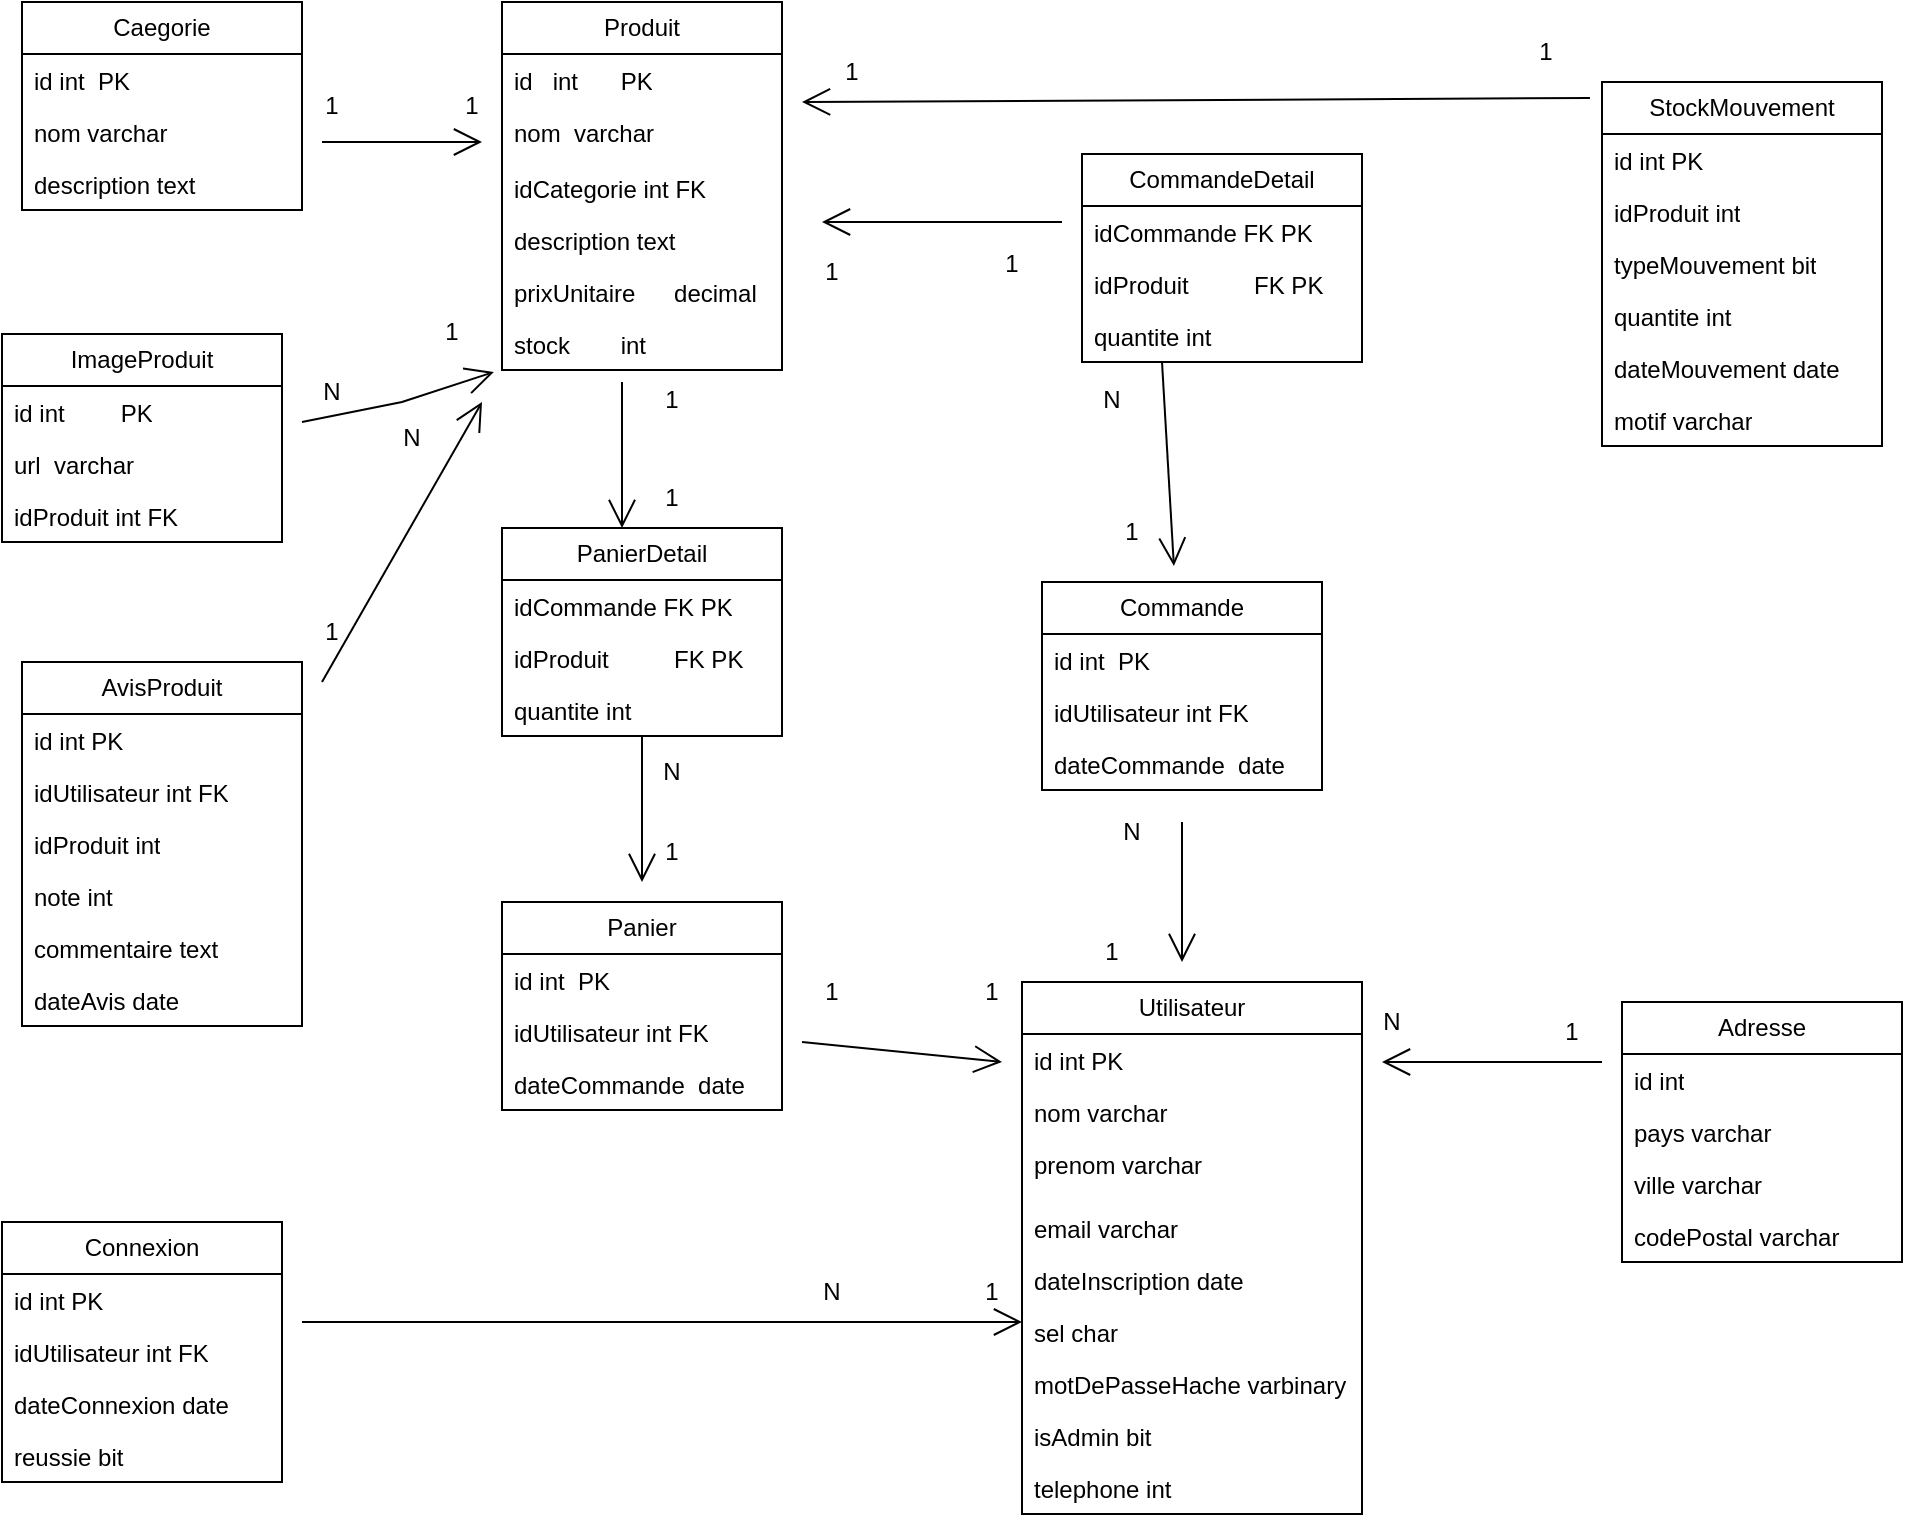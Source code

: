 <mxfile version="28.2.7">
  <diagram name="Page-1" id="VyJme_h8lc75KpWkX4Be">
    <mxGraphModel dx="1418" dy="756" grid="1" gridSize="10" guides="1" tooltips="1" connect="1" arrows="1" fold="1" page="1" pageScale="1" pageWidth="827" pageHeight="1169" math="0" shadow="0">
      <root>
        <mxCell id="0" />
        <mxCell id="1" parent="0" />
        <mxCell id="xXePsjcxMu2Xl0pwK97D-1" value="Produit" style="swimlane;fontStyle=0;childLayout=stackLayout;horizontal=1;startSize=26;fillColor=none;horizontalStack=0;resizeParent=1;resizeParentMax=0;resizeLast=0;collapsible=1;marginBottom=0;whiteSpace=wrap;html=1;" vertex="1" parent="1">
          <mxGeometry x="290" y="60" width="140" height="184" as="geometry" />
        </mxCell>
        <mxCell id="xXePsjcxMu2Xl0pwK97D-2" value="id&amp;nbsp; &amp;nbsp;int&lt;span style=&quot;white-space: pre;&quot;&gt;&#x9;&lt;/span&gt;PK" style="text;strokeColor=none;fillColor=none;align=left;verticalAlign=top;spacingLeft=4;spacingRight=4;overflow=hidden;rotatable=0;points=[[0,0.5],[1,0.5]];portConstraint=eastwest;whiteSpace=wrap;html=1;" vertex="1" parent="xXePsjcxMu2Xl0pwK97D-1">
          <mxGeometry y="26" width="140" height="26" as="geometry" />
        </mxCell>
        <mxCell id="xXePsjcxMu2Xl0pwK97D-3" value="nom&amp;nbsp; varchar" style="text;strokeColor=none;fillColor=none;align=left;verticalAlign=top;spacingLeft=4;spacingRight=4;overflow=hidden;rotatable=0;points=[[0,0.5],[1,0.5]];portConstraint=eastwest;whiteSpace=wrap;html=1;" vertex="1" parent="xXePsjcxMu2Xl0pwK97D-1">
          <mxGeometry y="52" width="140" height="28" as="geometry" />
        </mxCell>
        <mxCell id="xXePsjcxMu2Xl0pwK97D-4" value="idCategorie int FK" style="text;strokeColor=none;fillColor=none;align=left;verticalAlign=top;spacingLeft=4;spacingRight=4;overflow=hidden;rotatable=0;points=[[0,0.5],[1,0.5]];portConstraint=eastwest;whiteSpace=wrap;html=1;" vertex="1" parent="xXePsjcxMu2Xl0pwK97D-1">
          <mxGeometry y="80" width="140" height="26" as="geometry" />
        </mxCell>
        <mxCell id="xXePsjcxMu2Xl0pwK97D-13" value="description text" style="text;strokeColor=none;fillColor=none;align=left;verticalAlign=top;spacingLeft=4;spacingRight=4;overflow=hidden;rotatable=0;points=[[0,0.5],[1,0.5]];portConstraint=eastwest;whiteSpace=wrap;html=1;" vertex="1" parent="xXePsjcxMu2Xl0pwK97D-1">
          <mxGeometry y="106" width="140" height="26" as="geometry" />
        </mxCell>
        <mxCell id="xXePsjcxMu2Xl0pwK97D-34" value="prixUnitaire&lt;span style=&quot;white-space: pre;&quot;&gt;&#x9;&lt;/span&gt;decimal" style="text;strokeColor=none;fillColor=none;align=left;verticalAlign=top;spacingLeft=4;spacingRight=4;overflow=hidden;rotatable=0;points=[[0,0.5],[1,0.5]];portConstraint=eastwest;whiteSpace=wrap;html=1;" vertex="1" parent="xXePsjcxMu2Xl0pwK97D-1">
          <mxGeometry y="132" width="140" height="26" as="geometry" />
        </mxCell>
        <mxCell id="xXePsjcxMu2Xl0pwK97D-35" value="stock&lt;span style=&quot;white-space: pre;&quot;&gt;&#x9;&lt;/span&gt;int" style="text;strokeColor=none;fillColor=none;align=left;verticalAlign=top;spacingLeft=4;spacingRight=4;overflow=hidden;rotatable=0;points=[[0,0.5],[1,0.5]];portConstraint=eastwest;whiteSpace=wrap;html=1;" vertex="1" parent="xXePsjcxMu2Xl0pwK97D-1">
          <mxGeometry y="158" width="140" height="26" as="geometry" />
        </mxCell>
        <mxCell id="xXePsjcxMu2Xl0pwK97D-5" value="Utilisateur" style="swimlane;fontStyle=0;childLayout=stackLayout;horizontal=1;startSize=26;fillColor=none;horizontalStack=0;resizeParent=1;resizeParentMax=0;resizeLast=0;collapsible=1;marginBottom=0;whiteSpace=wrap;html=1;" vertex="1" parent="1">
          <mxGeometry x="550" y="550" width="170" height="266" as="geometry" />
        </mxCell>
        <mxCell id="xXePsjcxMu2Xl0pwK97D-6" value="id int PK" style="text;strokeColor=none;fillColor=none;align=left;verticalAlign=top;spacingLeft=4;spacingRight=4;overflow=hidden;rotatable=0;points=[[0,0.5],[1,0.5]];portConstraint=eastwest;whiteSpace=wrap;html=1;" vertex="1" parent="xXePsjcxMu2Xl0pwK97D-5">
          <mxGeometry y="26" width="170" height="26" as="geometry" />
        </mxCell>
        <mxCell id="xXePsjcxMu2Xl0pwK97D-7" value="nom varchar" style="text;strokeColor=none;fillColor=none;align=left;verticalAlign=top;spacingLeft=4;spacingRight=4;overflow=hidden;rotatable=0;points=[[0,0.5],[1,0.5]];portConstraint=eastwest;whiteSpace=wrap;html=1;" vertex="1" parent="xXePsjcxMu2Xl0pwK97D-5">
          <mxGeometry y="52" width="170" height="26" as="geometry" />
        </mxCell>
        <mxCell id="xXePsjcxMu2Xl0pwK97D-8" value="prenom varchar" style="text;strokeColor=none;fillColor=none;align=left;verticalAlign=top;spacingLeft=4;spacingRight=4;overflow=hidden;rotatable=0;points=[[0,0.5],[1,0.5]];portConstraint=eastwest;whiteSpace=wrap;html=1;" vertex="1" parent="xXePsjcxMu2Xl0pwK97D-5">
          <mxGeometry y="78" width="170" height="32" as="geometry" />
        </mxCell>
        <mxCell id="xXePsjcxMu2Xl0pwK97D-14" value="email varchar&lt;span style=&quot;color: rgba(0, 0, 0, 0); font-family: monospace; font-size: 0px; text-wrap-mode: nowrap;&quot;&gt;%3CmxGraphModel%3E%3Croot%3E%3CmxCell%20id%3D%220%22%2F%3E%3CmxCell%20id%3D%221%22%20parent%3D%220%22%2F%3E%3CmxCell%20id%3D%222%22%20value%3D%22categorie%20int%20FK%22%20style%3D%22text%3BstrokeColor%3Dnone%3BfillColor%3Dnone%3Balign%3Dleft%3BverticalAlign%3Dtop%3BspacingLeft%3D4%3BspacingRight%3D4%3Boverflow%3Dhidden%3Brotatable%3D0%3Bpoints%3D%5B%5B0%2C0.5%5D%2C%5B1%2C0.5%5D%5D%3BportConstraint%3Deastwest%3BwhiteSpace%3Dwrap%3Bhtml%3D1%3B%22%20vertex%3D%221%22%20parent%3D%221%22%3E%3CmxGeometry%20x%3D%22340%22%20y%3D%22420%22%20width%3D%22140%22%20height%3D%2226%22%20as%3D%22geometry%22%2F%3E%3C%2FmxCell%3E%3C%2Froot%3E%3C%2FmxGraphModel%3E&lt;/span&gt;" style="text;strokeColor=none;fillColor=none;align=left;verticalAlign=top;spacingLeft=4;spacingRight=4;overflow=hidden;rotatable=0;points=[[0,0.5],[1,0.5]];portConstraint=eastwest;whiteSpace=wrap;html=1;" vertex="1" parent="xXePsjcxMu2Xl0pwK97D-5">
          <mxGeometry y="110" width="170" height="26" as="geometry" />
        </mxCell>
        <mxCell id="xXePsjcxMu2Xl0pwK97D-41" value="dateInscription date" style="text;strokeColor=none;fillColor=none;align=left;verticalAlign=top;spacingLeft=4;spacingRight=4;overflow=hidden;rotatable=0;points=[[0,0.5],[1,0.5]];portConstraint=eastwest;whiteSpace=wrap;html=1;" vertex="1" parent="xXePsjcxMu2Xl0pwK97D-5">
          <mxGeometry y="136" width="170" height="26" as="geometry" />
        </mxCell>
        <mxCell id="xXePsjcxMu2Xl0pwK97D-17" value="sel char" style="text;strokeColor=none;fillColor=none;align=left;verticalAlign=top;spacingLeft=4;spacingRight=4;overflow=hidden;rotatable=0;points=[[0,0.5],[1,0.5]];portConstraint=eastwest;whiteSpace=wrap;html=1;" vertex="1" parent="xXePsjcxMu2Xl0pwK97D-5">
          <mxGeometry y="162" width="170" height="26" as="geometry" />
        </mxCell>
        <mxCell id="xXePsjcxMu2Xl0pwK97D-15" value="motDePasseHache varbinary" style="text;strokeColor=none;fillColor=none;align=left;verticalAlign=top;spacingLeft=4;spacingRight=4;overflow=hidden;rotatable=0;points=[[0,0.5],[1,0.5]];portConstraint=eastwest;whiteSpace=wrap;html=1;" vertex="1" parent="xXePsjcxMu2Xl0pwK97D-5">
          <mxGeometry y="188" width="170" height="26" as="geometry" />
        </mxCell>
        <mxCell id="xXePsjcxMu2Xl0pwK97D-39" value="isAdmin bit" style="text;strokeColor=none;fillColor=none;align=left;verticalAlign=top;spacingLeft=4;spacingRight=4;overflow=hidden;rotatable=0;points=[[0,0.5],[1,0.5]];portConstraint=eastwest;whiteSpace=wrap;html=1;" vertex="1" parent="xXePsjcxMu2Xl0pwK97D-5">
          <mxGeometry y="214" width="170" height="26" as="geometry" />
        </mxCell>
        <mxCell id="xXePsjcxMu2Xl0pwK97D-40" value="telephone int" style="text;strokeColor=none;fillColor=none;align=left;verticalAlign=top;spacingLeft=4;spacingRight=4;overflow=hidden;rotatable=0;points=[[0,0.5],[1,0.5]];portConstraint=eastwest;whiteSpace=wrap;html=1;" vertex="1" parent="xXePsjcxMu2Xl0pwK97D-5">
          <mxGeometry y="240" width="170" height="26" as="geometry" />
        </mxCell>
        <mxCell id="xXePsjcxMu2Xl0pwK97D-9" value="Caegorie" style="swimlane;fontStyle=0;childLayout=stackLayout;horizontal=1;startSize=26;fillColor=none;horizontalStack=0;resizeParent=1;resizeParentMax=0;resizeLast=0;collapsible=1;marginBottom=0;whiteSpace=wrap;html=1;" vertex="1" parent="1">
          <mxGeometry x="50" y="60" width="140" height="104" as="geometry" />
        </mxCell>
        <mxCell id="xXePsjcxMu2Xl0pwK97D-10" value="id int&amp;nbsp; PK" style="text;strokeColor=none;fillColor=none;align=left;verticalAlign=top;spacingLeft=4;spacingRight=4;overflow=hidden;rotatable=0;points=[[0,0.5],[1,0.5]];portConstraint=eastwest;whiteSpace=wrap;html=1;" vertex="1" parent="xXePsjcxMu2Xl0pwK97D-9">
          <mxGeometry y="26" width="140" height="26" as="geometry" />
        </mxCell>
        <mxCell id="xXePsjcxMu2Xl0pwK97D-11" value="nom varchar" style="text;strokeColor=none;fillColor=none;align=left;verticalAlign=top;spacingLeft=4;spacingRight=4;overflow=hidden;rotatable=0;points=[[0,0.5],[1,0.5]];portConstraint=eastwest;whiteSpace=wrap;html=1;" vertex="1" parent="xXePsjcxMu2Xl0pwK97D-9">
          <mxGeometry y="52" width="140" height="26" as="geometry" />
        </mxCell>
        <mxCell id="xXePsjcxMu2Xl0pwK97D-24" value="" style="endArrow=open;endFill=1;endSize=12;html=1;rounded=0;" edge="1" parent="xXePsjcxMu2Xl0pwK97D-9">
          <mxGeometry width="160" relative="1" as="geometry">
            <mxPoint x="150" y="70" as="sourcePoint" />
            <mxPoint x="230" y="70" as="targetPoint" />
          </mxGeometry>
        </mxCell>
        <mxCell id="xXePsjcxMu2Xl0pwK97D-23" value="description text" style="text;strokeColor=none;fillColor=none;align=left;verticalAlign=top;spacingLeft=4;spacingRight=4;overflow=hidden;rotatable=0;points=[[0,0.5],[1,0.5]];portConstraint=eastwest;whiteSpace=wrap;html=1;" vertex="1" parent="xXePsjcxMu2Xl0pwK97D-9">
          <mxGeometry y="78" width="140" height="26" as="geometry" />
        </mxCell>
        <mxCell id="xXePsjcxMu2Xl0pwK97D-18" value="Commande" style="swimlane;fontStyle=0;childLayout=stackLayout;horizontal=1;startSize=26;fillColor=none;horizontalStack=0;resizeParent=1;resizeParentMax=0;resizeLast=0;collapsible=1;marginBottom=0;whiteSpace=wrap;html=1;" vertex="1" parent="1">
          <mxGeometry x="560" y="350" width="140" height="104" as="geometry" />
        </mxCell>
        <mxCell id="xXePsjcxMu2Xl0pwK97D-19" value="id int&amp;nbsp; PK" style="text;strokeColor=none;fillColor=none;align=left;verticalAlign=top;spacingLeft=4;spacingRight=4;overflow=hidden;rotatable=0;points=[[0,0.5],[1,0.5]];portConstraint=eastwest;whiteSpace=wrap;html=1;" vertex="1" parent="xXePsjcxMu2Xl0pwK97D-18">
          <mxGeometry y="26" width="140" height="26" as="geometry" />
        </mxCell>
        <mxCell id="xXePsjcxMu2Xl0pwK97D-20" value="idUtilisateur int FK" style="text;strokeColor=none;fillColor=none;align=left;verticalAlign=top;spacingLeft=4;spacingRight=4;overflow=hidden;rotatable=0;points=[[0,0.5],[1,0.5]];portConstraint=eastwest;whiteSpace=wrap;html=1;" vertex="1" parent="xXePsjcxMu2Xl0pwK97D-18">
          <mxGeometry y="52" width="140" height="26" as="geometry" />
        </mxCell>
        <mxCell id="xXePsjcxMu2Xl0pwK97D-21" value="dateCommande&amp;nbsp; date" style="text;strokeColor=none;fillColor=none;align=left;verticalAlign=top;spacingLeft=4;spacingRight=4;overflow=hidden;rotatable=0;points=[[0,0.5],[1,0.5]];portConstraint=eastwest;whiteSpace=wrap;html=1;" vertex="1" parent="xXePsjcxMu2Xl0pwK97D-18">
          <mxGeometry y="78" width="140" height="26" as="geometry" />
        </mxCell>
        <mxCell id="xXePsjcxMu2Xl0pwK97D-25" value="ImageProduit" style="swimlane;fontStyle=0;childLayout=stackLayout;horizontal=1;startSize=26;fillColor=none;horizontalStack=0;resizeParent=1;resizeParentMax=0;resizeLast=0;collapsible=1;marginBottom=0;whiteSpace=wrap;html=1;" vertex="1" parent="1">
          <mxGeometry x="40" y="226" width="140" height="104" as="geometry" />
        </mxCell>
        <mxCell id="xXePsjcxMu2Xl0pwK97D-26" value="id int&amp;nbsp;&lt;span style=&quot;white-space: pre;&quot;&gt;&#x9;&lt;/span&gt;PK" style="text;strokeColor=none;fillColor=none;align=left;verticalAlign=top;spacingLeft=4;spacingRight=4;overflow=hidden;rotatable=0;points=[[0,0.5],[1,0.5]];portConstraint=eastwest;whiteSpace=wrap;html=1;" vertex="1" parent="xXePsjcxMu2Xl0pwK97D-25">
          <mxGeometry y="26" width="140" height="26" as="geometry" />
        </mxCell>
        <mxCell id="xXePsjcxMu2Xl0pwK97D-27" value="url&amp;nbsp; varchar" style="text;strokeColor=none;fillColor=none;align=left;verticalAlign=top;spacingLeft=4;spacingRight=4;overflow=hidden;rotatable=0;points=[[0,0.5],[1,0.5]];portConstraint=eastwest;whiteSpace=wrap;html=1;" vertex="1" parent="xXePsjcxMu2Xl0pwK97D-25">
          <mxGeometry y="52" width="140" height="26" as="geometry" />
        </mxCell>
        <mxCell id="xXePsjcxMu2Xl0pwK97D-28" value="idProduit int FK" style="text;strokeColor=none;fillColor=none;align=left;verticalAlign=top;spacingLeft=4;spacingRight=4;overflow=hidden;rotatable=0;points=[[0,0.5],[1,0.5]];portConstraint=eastwest;whiteSpace=wrap;html=1;" vertex="1" parent="xXePsjcxMu2Xl0pwK97D-25">
          <mxGeometry y="78" width="140" height="26" as="geometry" />
        </mxCell>
        <mxCell id="xXePsjcxMu2Xl0pwK97D-29" value="CommandeDetail" style="swimlane;fontStyle=0;childLayout=stackLayout;horizontal=1;startSize=26;fillColor=none;horizontalStack=0;resizeParent=1;resizeParentMax=0;resizeLast=0;collapsible=1;marginBottom=0;whiteSpace=wrap;html=1;" vertex="1" parent="1">
          <mxGeometry x="580" y="136" width="140" height="104" as="geometry" />
        </mxCell>
        <mxCell id="xXePsjcxMu2Xl0pwK97D-30" value="idCommande FK PK" style="text;strokeColor=none;fillColor=none;align=left;verticalAlign=top;spacingLeft=4;spacingRight=4;overflow=hidden;rotatable=0;points=[[0,0.5],[1,0.5]];portConstraint=eastwest;whiteSpace=wrap;html=1;" vertex="1" parent="xXePsjcxMu2Xl0pwK97D-29">
          <mxGeometry y="26" width="140" height="26" as="geometry" />
        </mxCell>
        <mxCell id="xXePsjcxMu2Xl0pwK97D-31" value="idProduit&lt;span style=&quot;white-space: pre;&quot;&gt;&#x9;&lt;/span&gt;&lt;span style=&quot;white-space: pre;&quot;&gt;&#x9;&lt;/span&gt;FK PK" style="text;strokeColor=none;fillColor=none;align=left;verticalAlign=top;spacingLeft=4;spacingRight=4;overflow=hidden;rotatable=0;points=[[0,0.5],[1,0.5]];portConstraint=eastwest;whiteSpace=wrap;html=1;" vertex="1" parent="xXePsjcxMu2Xl0pwK97D-29">
          <mxGeometry y="52" width="140" height="26" as="geometry" />
        </mxCell>
        <mxCell id="xXePsjcxMu2Xl0pwK97D-32" value="quantite int" style="text;strokeColor=none;fillColor=none;align=left;verticalAlign=top;spacingLeft=4;spacingRight=4;overflow=hidden;rotatable=0;points=[[0,0.5],[1,0.5]];portConstraint=eastwest;whiteSpace=wrap;html=1;" vertex="1" parent="xXePsjcxMu2Xl0pwK97D-29">
          <mxGeometry y="78" width="140" height="26" as="geometry" />
        </mxCell>
        <mxCell id="xXePsjcxMu2Xl0pwK97D-36" value="" style="endArrow=open;endFill=1;endSize=12;html=1;rounded=0;entryX=-0.029;entryY=1.038;entryDx=0;entryDy=0;entryPerimeter=0;" edge="1" parent="1" target="xXePsjcxMu2Xl0pwK97D-35">
          <mxGeometry width="160" relative="1" as="geometry">
            <mxPoint x="190" y="270" as="sourcePoint" />
            <mxPoint x="340" y="240" as="targetPoint" />
            <Array as="points">
              <mxPoint x="240" y="260" />
            </Array>
          </mxGeometry>
        </mxCell>
        <mxCell id="xXePsjcxMu2Xl0pwK97D-37" value="" style="endArrow=open;endFill=1;endSize=12;html=1;rounded=0;" edge="1" parent="1">
          <mxGeometry width="160" relative="1" as="geometry">
            <mxPoint x="570" y="170" as="sourcePoint" />
            <mxPoint x="450" y="170" as="targetPoint" />
          </mxGeometry>
        </mxCell>
        <mxCell id="xXePsjcxMu2Xl0pwK97D-38" value="" style="endArrow=open;endFill=1;endSize=12;html=1;rounded=0;entryX=0.471;entryY=-0.077;entryDx=0;entryDy=0;entryPerimeter=0;" edge="1" parent="1" target="xXePsjcxMu2Xl0pwK97D-18">
          <mxGeometry width="160" relative="1" as="geometry">
            <mxPoint x="620" y="240" as="sourcePoint" />
            <mxPoint x="660" y="260" as="targetPoint" />
          </mxGeometry>
        </mxCell>
        <mxCell id="xXePsjcxMu2Xl0pwK97D-42" value="" style="endArrow=open;endFill=1;endSize=12;html=1;rounded=0;" edge="1" parent="1">
          <mxGeometry width="160" relative="1" as="geometry">
            <mxPoint x="630" y="470" as="sourcePoint" />
            <mxPoint x="630" y="540" as="targetPoint" />
          </mxGeometry>
        </mxCell>
        <mxCell id="xXePsjcxMu2Xl0pwK97D-46" value="N" style="text;html=1;whiteSpace=wrap;strokeColor=none;fillColor=none;align=center;verticalAlign=middle;rounded=0;" vertex="1" parent="1">
          <mxGeometry x="590" y="460" width="30" height="30" as="geometry" />
        </mxCell>
        <mxCell id="xXePsjcxMu2Xl0pwK97D-47" value="1" style="text;html=1;whiteSpace=wrap;strokeColor=none;fillColor=none;align=center;verticalAlign=middle;rounded=0;" vertex="1" parent="1">
          <mxGeometry x="590" y="310" width="30" height="30" as="geometry" />
        </mxCell>
        <mxCell id="xXePsjcxMu2Xl0pwK97D-49" value="1" style="text;html=1;whiteSpace=wrap;strokeColor=none;fillColor=none;align=center;verticalAlign=middle;rounded=0;" vertex="1" parent="1">
          <mxGeometry x="530" y="176" width="30" height="30" as="geometry" />
        </mxCell>
        <mxCell id="xXePsjcxMu2Xl0pwK97D-50" value="1" style="text;html=1;whiteSpace=wrap;strokeColor=none;fillColor=none;align=center;verticalAlign=middle;rounded=0;" vertex="1" parent="1">
          <mxGeometry x="440" y="180" width="30" height="30" as="geometry" />
        </mxCell>
        <mxCell id="xXePsjcxMu2Xl0pwK97D-51" value="1" style="text;html=1;whiteSpace=wrap;strokeColor=none;fillColor=none;align=center;verticalAlign=middle;rounded=0;" vertex="1" parent="1">
          <mxGeometry x="260" y="97" width="30" height="30" as="geometry" />
        </mxCell>
        <mxCell id="xXePsjcxMu2Xl0pwK97D-53" value="1" style="text;html=1;whiteSpace=wrap;strokeColor=none;fillColor=none;align=center;verticalAlign=middle;rounded=0;" vertex="1" parent="1">
          <mxGeometry x="190" y="97" width="30" height="30" as="geometry" />
        </mxCell>
        <mxCell id="xXePsjcxMu2Xl0pwK97D-54" value="N" style="text;html=1;whiteSpace=wrap;strokeColor=none;fillColor=none;align=center;verticalAlign=middle;rounded=0;" vertex="1" parent="1">
          <mxGeometry x="190" y="240" width="30" height="30" as="geometry" />
        </mxCell>
        <mxCell id="xXePsjcxMu2Xl0pwK97D-55" value="1" style="text;html=1;whiteSpace=wrap;strokeColor=none;fillColor=none;align=center;verticalAlign=middle;rounded=0;" vertex="1" parent="1">
          <mxGeometry x="250" y="210" width="30" height="30" as="geometry" />
        </mxCell>
        <mxCell id="xXePsjcxMu2Xl0pwK97D-56" value="Connexion" style="swimlane;fontStyle=0;childLayout=stackLayout;horizontal=1;startSize=26;fillColor=none;horizontalStack=0;resizeParent=1;resizeParentMax=0;resizeLast=0;collapsible=1;marginBottom=0;whiteSpace=wrap;html=1;" vertex="1" parent="1">
          <mxGeometry x="40" y="670" width="140" height="130" as="geometry" />
        </mxCell>
        <mxCell id="xXePsjcxMu2Xl0pwK97D-57" value="id int PK" style="text;strokeColor=none;fillColor=none;align=left;verticalAlign=top;spacingLeft=4;spacingRight=4;overflow=hidden;rotatable=0;points=[[0,0.5],[1,0.5]];portConstraint=eastwest;whiteSpace=wrap;html=1;" vertex="1" parent="xXePsjcxMu2Xl0pwK97D-56">
          <mxGeometry y="26" width="140" height="26" as="geometry" />
        </mxCell>
        <mxCell id="xXePsjcxMu2Xl0pwK97D-58" value="idUtilisateur int FK" style="text;strokeColor=none;fillColor=none;align=left;verticalAlign=top;spacingLeft=4;spacingRight=4;overflow=hidden;rotatable=0;points=[[0,0.5],[1,0.5]];portConstraint=eastwest;whiteSpace=wrap;html=1;" vertex="1" parent="xXePsjcxMu2Xl0pwK97D-56">
          <mxGeometry y="52" width="140" height="26" as="geometry" />
        </mxCell>
        <mxCell id="xXePsjcxMu2Xl0pwK97D-61" value="dateConnexion date" style="text;strokeColor=none;fillColor=none;align=left;verticalAlign=top;spacingLeft=4;spacingRight=4;overflow=hidden;rotatable=0;points=[[0,0.5],[1,0.5]];portConstraint=eastwest;whiteSpace=wrap;html=1;" vertex="1" parent="xXePsjcxMu2Xl0pwK97D-56">
          <mxGeometry y="78" width="140" height="26" as="geometry" />
        </mxCell>
        <mxCell id="xXePsjcxMu2Xl0pwK97D-59" value="reussie bit" style="text;strokeColor=none;fillColor=none;align=left;verticalAlign=top;spacingLeft=4;spacingRight=4;overflow=hidden;rotatable=0;points=[[0,0.5],[1,0.5]];portConstraint=eastwest;whiteSpace=wrap;html=1;" vertex="1" parent="xXePsjcxMu2Xl0pwK97D-56">
          <mxGeometry y="104" width="140" height="26" as="geometry" />
        </mxCell>
        <mxCell id="xXePsjcxMu2Xl0pwK97D-66" value="PanierDetail" style="swimlane;fontStyle=0;childLayout=stackLayout;horizontal=1;startSize=26;fillColor=none;horizontalStack=0;resizeParent=1;resizeParentMax=0;resizeLast=0;collapsible=1;marginBottom=0;whiteSpace=wrap;html=1;" vertex="1" parent="1">
          <mxGeometry x="290" y="323" width="140" height="104" as="geometry" />
        </mxCell>
        <mxCell id="xXePsjcxMu2Xl0pwK97D-67" value="idCommande FK PK" style="text;strokeColor=none;fillColor=none;align=left;verticalAlign=top;spacingLeft=4;spacingRight=4;overflow=hidden;rotatable=0;points=[[0,0.5],[1,0.5]];portConstraint=eastwest;whiteSpace=wrap;html=1;" vertex="1" parent="xXePsjcxMu2Xl0pwK97D-66">
          <mxGeometry y="26" width="140" height="26" as="geometry" />
        </mxCell>
        <mxCell id="xXePsjcxMu2Xl0pwK97D-68" value="idProduit&lt;span style=&quot;white-space: pre;&quot;&gt;&#x9;&lt;/span&gt;&lt;span style=&quot;white-space: pre;&quot;&gt;&#x9;&lt;/span&gt;FK PK" style="text;strokeColor=none;fillColor=none;align=left;verticalAlign=top;spacingLeft=4;spacingRight=4;overflow=hidden;rotatable=0;points=[[0,0.5],[1,0.5]];portConstraint=eastwest;whiteSpace=wrap;html=1;" vertex="1" parent="xXePsjcxMu2Xl0pwK97D-66">
          <mxGeometry y="52" width="140" height="26" as="geometry" />
        </mxCell>
        <mxCell id="xXePsjcxMu2Xl0pwK97D-69" value="quantite int" style="text;strokeColor=none;fillColor=none;align=left;verticalAlign=top;spacingLeft=4;spacingRight=4;overflow=hidden;rotatable=0;points=[[0,0.5],[1,0.5]];portConstraint=eastwest;whiteSpace=wrap;html=1;" vertex="1" parent="xXePsjcxMu2Xl0pwK97D-66">
          <mxGeometry y="78" width="140" height="26" as="geometry" />
        </mxCell>
        <mxCell id="xXePsjcxMu2Xl0pwK97D-70" value="Panier" style="swimlane;fontStyle=0;childLayout=stackLayout;horizontal=1;startSize=26;fillColor=none;horizontalStack=0;resizeParent=1;resizeParentMax=0;resizeLast=0;collapsible=1;marginBottom=0;whiteSpace=wrap;html=1;" vertex="1" parent="1">
          <mxGeometry x="290" y="510" width="140" height="104" as="geometry" />
        </mxCell>
        <mxCell id="xXePsjcxMu2Xl0pwK97D-71" value="id int&amp;nbsp; PK" style="text;strokeColor=none;fillColor=none;align=left;verticalAlign=top;spacingLeft=4;spacingRight=4;overflow=hidden;rotatable=0;points=[[0,0.5],[1,0.5]];portConstraint=eastwest;whiteSpace=wrap;html=1;" vertex="1" parent="xXePsjcxMu2Xl0pwK97D-70">
          <mxGeometry y="26" width="140" height="26" as="geometry" />
        </mxCell>
        <mxCell id="xXePsjcxMu2Xl0pwK97D-72" value="idUtilisateur int FK" style="text;strokeColor=none;fillColor=none;align=left;verticalAlign=top;spacingLeft=4;spacingRight=4;overflow=hidden;rotatable=0;points=[[0,0.5],[1,0.5]];portConstraint=eastwest;whiteSpace=wrap;html=1;" vertex="1" parent="xXePsjcxMu2Xl0pwK97D-70">
          <mxGeometry y="52" width="140" height="26" as="geometry" />
        </mxCell>
        <mxCell id="xXePsjcxMu2Xl0pwK97D-73" value="dateCommande&amp;nbsp; date" style="text;strokeColor=none;fillColor=none;align=left;verticalAlign=top;spacingLeft=4;spacingRight=4;overflow=hidden;rotatable=0;points=[[0,0.5],[1,0.5]];portConstraint=eastwest;whiteSpace=wrap;html=1;" vertex="1" parent="xXePsjcxMu2Xl0pwK97D-70">
          <mxGeometry y="78" width="140" height="26" as="geometry" />
        </mxCell>
        <mxCell id="xXePsjcxMu2Xl0pwK97D-74" value="" style="endArrow=open;endFill=1;endSize=12;html=1;rounded=0;" edge="1" parent="1">
          <mxGeometry width="160" relative="1" as="geometry">
            <mxPoint x="190" y="720" as="sourcePoint" />
            <mxPoint x="550" y="720" as="targetPoint" />
            <Array as="points" />
          </mxGeometry>
        </mxCell>
        <mxCell id="xXePsjcxMu2Xl0pwK97D-75" value="" style="endArrow=open;endFill=1;endSize=12;html=1;rounded=0;" edge="1" parent="1">
          <mxGeometry width="160" relative="1" as="geometry">
            <mxPoint x="840" y="590" as="sourcePoint" />
            <mxPoint x="730" y="590" as="targetPoint" />
          </mxGeometry>
        </mxCell>
        <mxCell id="xXePsjcxMu2Xl0pwK97D-77" value="1" style="text;html=1;whiteSpace=wrap;strokeColor=none;fillColor=none;align=center;verticalAlign=middle;rounded=0;" vertex="1" parent="1">
          <mxGeometry x="580" y="520" width="30" height="30" as="geometry" />
        </mxCell>
        <mxCell id="xXePsjcxMu2Xl0pwK97D-78" value="N" style="text;html=1;whiteSpace=wrap;strokeColor=none;fillColor=none;align=center;verticalAlign=middle;rounded=0;" vertex="1" parent="1">
          <mxGeometry x="360" y="430" width="30" height="30" as="geometry" />
        </mxCell>
        <mxCell id="xXePsjcxMu2Xl0pwK97D-79" value="1" style="text;html=1;whiteSpace=wrap;strokeColor=none;fillColor=none;align=center;verticalAlign=middle;rounded=0;" vertex="1" parent="1">
          <mxGeometry x="360" y="470" width="30" height="30" as="geometry" />
        </mxCell>
        <mxCell id="xXePsjcxMu2Xl0pwK97D-80" value="" style="endArrow=open;endFill=1;endSize=12;html=1;rounded=0;" edge="1" parent="1" source="xXePsjcxMu2Xl0pwK97D-69">
          <mxGeometry width="160" relative="1" as="geometry">
            <mxPoint x="340" y="474.5" as="sourcePoint" />
            <mxPoint x="360" y="500" as="targetPoint" />
          </mxGeometry>
        </mxCell>
        <mxCell id="xXePsjcxMu2Xl0pwK97D-84" value="1" style="text;html=1;whiteSpace=wrap;strokeColor=none;fillColor=none;align=center;verticalAlign=middle;rounded=0;" vertex="1" parent="1">
          <mxGeometry x="520" y="540" width="30" height="30" as="geometry" />
        </mxCell>
        <mxCell id="xXePsjcxMu2Xl0pwK97D-85" value="1" style="text;html=1;whiteSpace=wrap;strokeColor=none;fillColor=none;align=center;verticalAlign=middle;rounded=0;" vertex="1" parent="1">
          <mxGeometry x="440" y="540" width="30" height="30" as="geometry" />
        </mxCell>
        <mxCell id="xXePsjcxMu2Xl0pwK97D-86" value="" style="endArrow=open;endFill=1;endSize=12;html=1;rounded=0;" edge="1" parent="1">
          <mxGeometry width="160" relative="1" as="geometry">
            <mxPoint x="350" y="250" as="sourcePoint" />
            <mxPoint x="350" y="323" as="targetPoint" />
          </mxGeometry>
        </mxCell>
        <mxCell id="xXePsjcxMu2Xl0pwK97D-87" value="1" style="text;html=1;whiteSpace=wrap;strokeColor=none;fillColor=none;align=center;verticalAlign=middle;rounded=0;" vertex="1" parent="1">
          <mxGeometry x="360" y="293" width="30" height="30" as="geometry" />
        </mxCell>
        <mxCell id="xXePsjcxMu2Xl0pwK97D-88" value="1" style="text;html=1;whiteSpace=wrap;strokeColor=none;fillColor=none;align=center;verticalAlign=middle;rounded=0;" vertex="1" parent="1">
          <mxGeometry x="360" y="244" width="30" height="30" as="geometry" />
        </mxCell>
        <mxCell id="xXePsjcxMu2Xl0pwK97D-89" value="1" style="text;html=1;whiteSpace=wrap;strokeColor=none;fillColor=none;align=center;verticalAlign=middle;rounded=0;" vertex="1" parent="1">
          <mxGeometry x="520" y="690" width="30" height="30" as="geometry" />
        </mxCell>
        <mxCell id="xXePsjcxMu2Xl0pwK97D-90" value="N" style="text;html=1;whiteSpace=wrap;strokeColor=none;fillColor=none;align=center;verticalAlign=middle;rounded=0;" vertex="1" parent="1">
          <mxGeometry x="440" y="690" width="30" height="30" as="geometry" />
        </mxCell>
        <mxCell id="xXePsjcxMu2Xl0pwK97D-91" value="Adresse" style="swimlane;fontStyle=0;childLayout=stackLayout;horizontal=1;startSize=26;fillColor=none;horizontalStack=0;resizeParent=1;resizeParentMax=0;resizeLast=0;collapsible=1;marginBottom=0;whiteSpace=wrap;html=1;" vertex="1" parent="1">
          <mxGeometry x="850" y="560" width="140" height="130" as="geometry" />
        </mxCell>
        <mxCell id="xXePsjcxMu2Xl0pwK97D-92" value="id int" style="text;strokeColor=none;fillColor=none;align=left;verticalAlign=top;spacingLeft=4;spacingRight=4;overflow=hidden;rotatable=0;points=[[0,0.5],[1,0.5]];portConstraint=eastwest;whiteSpace=wrap;html=1;" vertex="1" parent="xXePsjcxMu2Xl0pwK97D-91">
          <mxGeometry y="26" width="140" height="26" as="geometry" />
        </mxCell>
        <mxCell id="xXePsjcxMu2Xl0pwK97D-93" value="pays varchar" style="text;strokeColor=none;fillColor=none;align=left;verticalAlign=top;spacingLeft=4;spacingRight=4;overflow=hidden;rotatable=0;points=[[0,0.5],[1,0.5]];portConstraint=eastwest;whiteSpace=wrap;html=1;" vertex="1" parent="xXePsjcxMu2Xl0pwK97D-91">
          <mxGeometry y="52" width="140" height="26" as="geometry" />
        </mxCell>
        <mxCell id="xXePsjcxMu2Xl0pwK97D-95" value="ville varchar" style="text;strokeColor=none;fillColor=none;align=left;verticalAlign=top;spacingLeft=4;spacingRight=4;overflow=hidden;rotatable=0;points=[[0,0.5],[1,0.5]];portConstraint=eastwest;whiteSpace=wrap;html=1;" vertex="1" parent="xXePsjcxMu2Xl0pwK97D-91">
          <mxGeometry y="78" width="140" height="26" as="geometry" />
        </mxCell>
        <mxCell id="xXePsjcxMu2Xl0pwK97D-94" value="codePostal varchar" style="text;strokeColor=none;fillColor=none;align=left;verticalAlign=top;spacingLeft=4;spacingRight=4;overflow=hidden;rotatable=0;points=[[0,0.5],[1,0.5]];portConstraint=eastwest;whiteSpace=wrap;html=1;" vertex="1" parent="xXePsjcxMu2Xl0pwK97D-91">
          <mxGeometry y="104" width="140" height="26" as="geometry" />
        </mxCell>
        <mxCell id="xXePsjcxMu2Xl0pwK97D-96" value="StockMouvement" style="swimlane;fontStyle=0;childLayout=stackLayout;horizontal=1;startSize=26;fillColor=none;horizontalStack=0;resizeParent=1;resizeParentMax=0;resizeLast=0;collapsible=1;marginBottom=0;whiteSpace=wrap;html=1;" vertex="1" parent="1">
          <mxGeometry x="840" y="100" width="140" height="182" as="geometry" />
        </mxCell>
        <mxCell id="xXePsjcxMu2Xl0pwK97D-97" value="id int PK" style="text;strokeColor=none;fillColor=none;align=left;verticalAlign=top;spacingLeft=4;spacingRight=4;overflow=hidden;rotatable=0;points=[[0,0.5],[1,0.5]];portConstraint=eastwest;whiteSpace=wrap;html=1;" vertex="1" parent="xXePsjcxMu2Xl0pwK97D-96">
          <mxGeometry y="26" width="140" height="26" as="geometry" />
        </mxCell>
        <mxCell id="xXePsjcxMu2Xl0pwK97D-98" value="idProduit int" style="text;strokeColor=none;fillColor=none;align=left;verticalAlign=top;spacingLeft=4;spacingRight=4;overflow=hidden;rotatable=0;points=[[0,0.5],[1,0.5]];portConstraint=eastwest;whiteSpace=wrap;html=1;" vertex="1" parent="xXePsjcxMu2Xl0pwK97D-96">
          <mxGeometry y="52" width="140" height="26" as="geometry" />
        </mxCell>
        <mxCell id="xXePsjcxMu2Xl0pwK97D-100" value="typeMouvement bit" style="text;strokeColor=none;fillColor=none;align=left;verticalAlign=top;spacingLeft=4;spacingRight=4;overflow=hidden;rotatable=0;points=[[0,0.5],[1,0.5]];portConstraint=eastwest;whiteSpace=wrap;html=1;" vertex="1" parent="xXePsjcxMu2Xl0pwK97D-96">
          <mxGeometry y="78" width="140" height="26" as="geometry" />
        </mxCell>
        <mxCell id="xXePsjcxMu2Xl0pwK97D-101" value="quantite int" style="text;strokeColor=none;fillColor=none;align=left;verticalAlign=top;spacingLeft=4;spacingRight=4;overflow=hidden;rotatable=0;points=[[0,0.5],[1,0.5]];portConstraint=eastwest;whiteSpace=wrap;html=1;" vertex="1" parent="xXePsjcxMu2Xl0pwK97D-96">
          <mxGeometry y="104" width="140" height="26" as="geometry" />
        </mxCell>
        <mxCell id="xXePsjcxMu2Xl0pwK97D-102" value="dateMouvement date" style="text;strokeColor=none;fillColor=none;align=left;verticalAlign=top;spacingLeft=4;spacingRight=4;overflow=hidden;rotatable=0;points=[[0,0.5],[1,0.5]];portConstraint=eastwest;whiteSpace=wrap;html=1;" vertex="1" parent="xXePsjcxMu2Xl0pwK97D-96">
          <mxGeometry y="130" width="140" height="26" as="geometry" />
        </mxCell>
        <mxCell id="xXePsjcxMu2Xl0pwK97D-99" value="motif varchar" style="text;strokeColor=none;fillColor=none;align=left;verticalAlign=top;spacingLeft=4;spacingRight=4;overflow=hidden;rotatable=0;points=[[0,0.5],[1,0.5]];portConstraint=eastwest;whiteSpace=wrap;html=1;" vertex="1" parent="xXePsjcxMu2Xl0pwK97D-96">
          <mxGeometry y="156" width="140" height="26" as="geometry" />
        </mxCell>
        <mxCell id="xXePsjcxMu2Xl0pwK97D-103" value="AvisProduit" style="swimlane;fontStyle=0;childLayout=stackLayout;horizontal=1;startSize=26;fillColor=none;horizontalStack=0;resizeParent=1;resizeParentMax=0;resizeLast=0;collapsible=1;marginBottom=0;whiteSpace=wrap;html=1;" vertex="1" parent="1">
          <mxGeometry x="50" y="390" width="140" height="182" as="geometry" />
        </mxCell>
        <mxCell id="xXePsjcxMu2Xl0pwK97D-104" value="id int PK" style="text;strokeColor=none;fillColor=none;align=left;verticalAlign=top;spacingLeft=4;spacingRight=4;overflow=hidden;rotatable=0;points=[[0,0.5],[1,0.5]];portConstraint=eastwest;whiteSpace=wrap;html=1;" vertex="1" parent="xXePsjcxMu2Xl0pwK97D-103">
          <mxGeometry y="26" width="140" height="26" as="geometry" />
        </mxCell>
        <mxCell id="xXePsjcxMu2Xl0pwK97D-105" value="idUtilisateur int FK" style="text;strokeColor=none;fillColor=none;align=left;verticalAlign=top;spacingLeft=4;spacingRight=4;overflow=hidden;rotatable=0;points=[[0,0.5],[1,0.5]];portConstraint=eastwest;whiteSpace=wrap;html=1;" vertex="1" parent="xXePsjcxMu2Xl0pwK97D-103">
          <mxGeometry y="52" width="140" height="26" as="geometry" />
        </mxCell>
        <mxCell id="xXePsjcxMu2Xl0pwK97D-108" value="idProduit int" style="text;strokeColor=none;fillColor=none;align=left;verticalAlign=top;spacingLeft=4;spacingRight=4;overflow=hidden;rotatable=0;points=[[0,0.5],[1,0.5]];portConstraint=eastwest;whiteSpace=wrap;html=1;" vertex="1" parent="xXePsjcxMu2Xl0pwK97D-103">
          <mxGeometry y="78" width="140" height="26" as="geometry" />
        </mxCell>
        <mxCell id="xXePsjcxMu2Xl0pwK97D-109" value="note int&amp;nbsp;" style="text;strokeColor=none;fillColor=none;align=left;verticalAlign=top;spacingLeft=4;spacingRight=4;overflow=hidden;rotatable=0;points=[[0,0.5],[1,0.5]];portConstraint=eastwest;whiteSpace=wrap;html=1;" vertex="1" parent="xXePsjcxMu2Xl0pwK97D-103">
          <mxGeometry y="104" width="140" height="26" as="geometry" />
        </mxCell>
        <mxCell id="xXePsjcxMu2Xl0pwK97D-110" value="commentaire text" style="text;strokeColor=none;fillColor=none;align=left;verticalAlign=top;spacingLeft=4;spacingRight=4;overflow=hidden;rotatable=0;points=[[0,0.5],[1,0.5]];portConstraint=eastwest;whiteSpace=wrap;html=1;" vertex="1" parent="xXePsjcxMu2Xl0pwK97D-103">
          <mxGeometry y="130" width="140" height="26" as="geometry" />
        </mxCell>
        <mxCell id="xXePsjcxMu2Xl0pwK97D-106" value="dateAvis date" style="text;strokeColor=none;fillColor=none;align=left;verticalAlign=top;spacingLeft=4;spacingRight=4;overflow=hidden;rotatable=0;points=[[0,0.5],[1,0.5]];portConstraint=eastwest;whiteSpace=wrap;html=1;" vertex="1" parent="xXePsjcxMu2Xl0pwK97D-103">
          <mxGeometry y="156" width="140" height="26" as="geometry" />
        </mxCell>
        <mxCell id="xXePsjcxMu2Xl0pwK97D-111" value="1" style="text;html=1;whiteSpace=wrap;strokeColor=none;fillColor=none;align=center;verticalAlign=middle;rounded=0;" vertex="1" parent="1">
          <mxGeometry x="190" y="360" width="30" height="30" as="geometry" />
        </mxCell>
        <mxCell id="xXePsjcxMu2Xl0pwK97D-112" value="N" style="text;html=1;whiteSpace=wrap;strokeColor=none;fillColor=none;align=center;verticalAlign=middle;rounded=0;" vertex="1" parent="1">
          <mxGeometry x="230" y="263" width="30" height="30" as="geometry" />
        </mxCell>
        <mxCell id="xXePsjcxMu2Xl0pwK97D-113" value="" style="endArrow=open;endFill=1;endSize=12;html=1;rounded=0;" edge="1" parent="1">
          <mxGeometry width="160" relative="1" as="geometry">
            <mxPoint x="200" y="400" as="sourcePoint" />
            <mxPoint x="280" y="260" as="targetPoint" />
            <Array as="points" />
          </mxGeometry>
        </mxCell>
        <mxCell id="xXePsjcxMu2Xl0pwK97D-115" value="N" style="text;html=1;whiteSpace=wrap;strokeColor=none;fillColor=none;align=center;verticalAlign=middle;rounded=0;" vertex="1" parent="1">
          <mxGeometry x="720" y="555" width="30" height="30" as="geometry" />
        </mxCell>
        <mxCell id="xXePsjcxMu2Xl0pwK97D-116" value="" style="endArrow=open;endFill=1;endSize=12;html=1;rounded=0;" edge="1" parent="1">
          <mxGeometry width="160" relative="1" as="geometry">
            <mxPoint x="440" y="580" as="sourcePoint" />
            <mxPoint x="540" y="590" as="targetPoint" />
          </mxGeometry>
        </mxCell>
        <mxCell id="xXePsjcxMu2Xl0pwK97D-119" value="1" style="text;html=1;whiteSpace=wrap;strokeColor=none;fillColor=none;align=center;verticalAlign=middle;rounded=0;" vertex="1" parent="1">
          <mxGeometry x="810" y="560" width="30" height="30" as="geometry" />
        </mxCell>
        <mxCell id="xXePsjcxMu2Xl0pwK97D-120" value="" style="endArrow=open;endFill=1;endSize=12;html=1;rounded=0;exitX=-0.043;exitY=0.044;exitDx=0;exitDy=0;exitPerimeter=0;" edge="1" parent="1" source="xXePsjcxMu2Xl0pwK97D-96">
          <mxGeometry width="160" relative="1" as="geometry">
            <mxPoint x="827" y="120" as="sourcePoint" />
            <mxPoint x="440" y="110" as="targetPoint" />
          </mxGeometry>
        </mxCell>
        <mxCell id="xXePsjcxMu2Xl0pwK97D-121" value="1" style="text;html=1;whiteSpace=wrap;strokeColor=none;fillColor=none;align=center;verticalAlign=middle;rounded=0;" vertex="1" parent="1">
          <mxGeometry x="797" y="70" width="30" height="30" as="geometry" />
        </mxCell>
        <mxCell id="xXePsjcxMu2Xl0pwK97D-122" value="N" style="text;html=1;whiteSpace=wrap;strokeColor=none;fillColor=none;align=center;verticalAlign=middle;rounded=0;" vertex="1" parent="1">
          <mxGeometry x="580" y="244" width="30" height="30" as="geometry" />
        </mxCell>
        <mxCell id="xXePsjcxMu2Xl0pwK97D-124" value="1" style="text;html=1;whiteSpace=wrap;strokeColor=none;fillColor=none;align=center;verticalAlign=middle;rounded=0;" vertex="1" parent="1">
          <mxGeometry x="450" y="80" width="30" height="30" as="geometry" />
        </mxCell>
      </root>
    </mxGraphModel>
  </diagram>
</mxfile>
